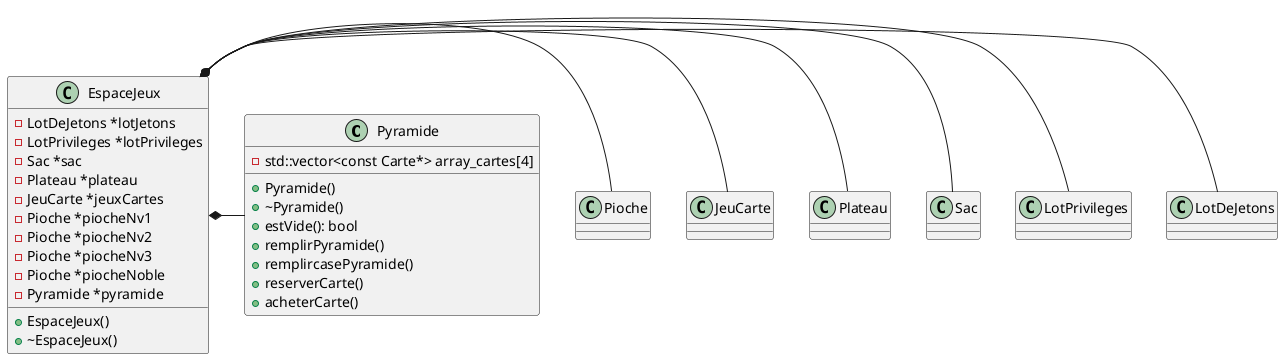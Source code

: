 @startuml

class Pyramide {
    - std::vector<const Carte*> array_cartes[4]

    + Pyramide()
    + ~Pyramide()
    + estVide(): bool
    + remplirPyramide()
    + remplircasePyramide()
    + reserverCarte()
    + acheterCarte()
}

class EspaceJeux {
    - LotDeJetons *lotJetons
    - LotPrivileges *lotPrivileges
    - Sac *sac
    - Plateau *plateau
    - JeuCarte *jeuxCartes
    - Pioche *piocheNv1
    - Pioche *piocheNv2
    - Pioche *piocheNv3
    - Pioche *piocheNoble
    - Pyramide *pyramide

    + EspaceJeux()
    + ~EspaceJeux()
}


EspaceJeux *- LotDeJetons
EspaceJeux *- LotPrivileges
EspaceJeux *- Sac
EspaceJeux *- Plateau


EspaceJeux *- JeuCarte
EspaceJeux *- Pioche
EspaceJeux *- Pyramide
@enduml